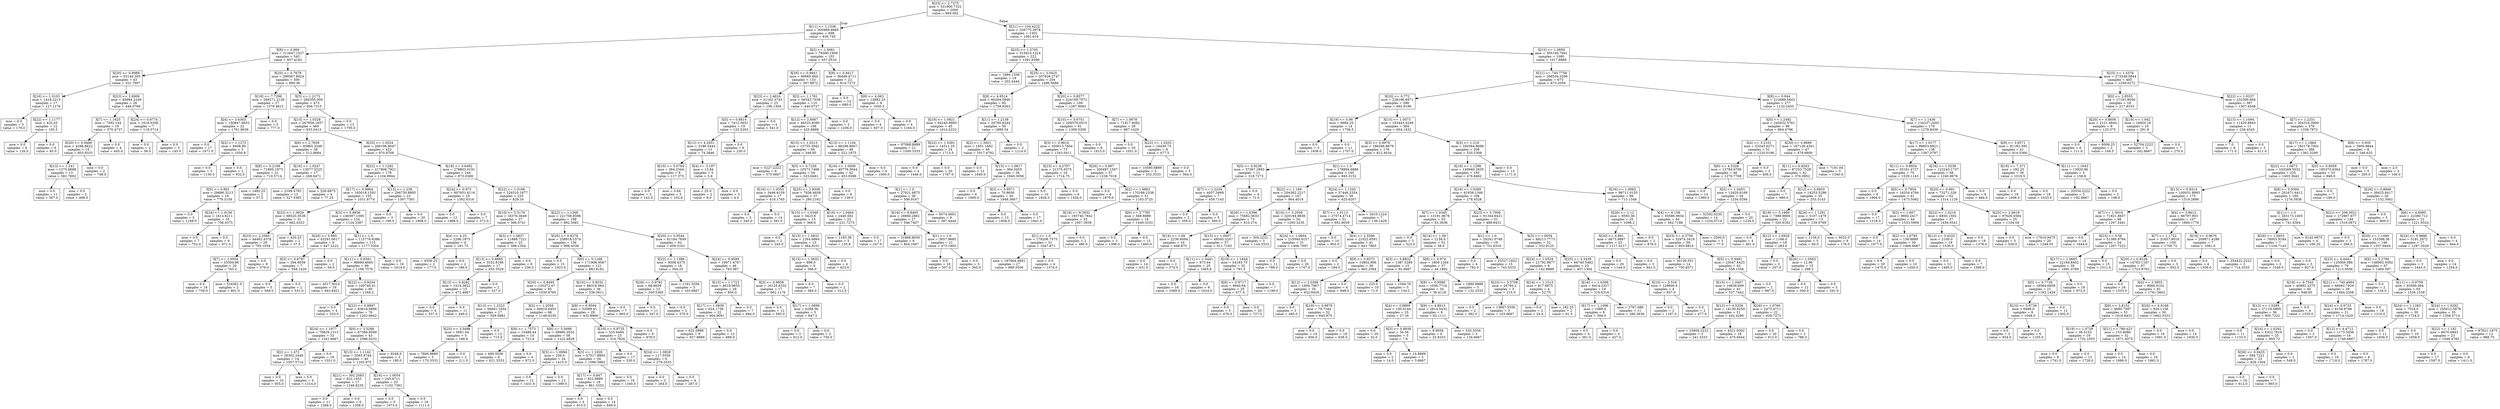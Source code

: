 digraph Tree {
node [shape=box] ;
0 [label="X[23] <= 2.7275\nmse = 331900.7322\nsamples = 2000\nvalue = 994.062"] ;
1 [label="X[11] <= 1.1536\nmse = 300489.6685\nsamples = 698\nvalue = 830.745"] ;
0 -> 1 [labeldistance=2.5, labelangle=45, headlabel="True"] ;
2 [label="X[8] <= 0.909\nmse = 312647.1527\nsamples = 543\nvalue = 937.4162"] ;
1 -> 2 ;
3 [label="X[20] <= 0.8988\nmse = 53144.305\nsamples = 43\nvalue = 321.7907"] ;
2 -> 3 ;
4 [label="X[16] <= 1.0103\nmse = 1418.2215\nsamples = 17\nvalue = 127.1176"] ;
3 -> 4 ;
5 [label="mse = 0.0\nsamples = 5\nvalue = 179.0"] ;
4 -> 5 ;
6 [label="X[22] <= 1.1177\nmse = 420.25\nsamples = 12\nvalue = 105.5"] ;
4 -> 6 ;
7 [label="mse = 0.0\nsamples = 6\nvalue = 126.0"] ;
6 -> 7 ;
8 [label="mse = 0.0\nsamples = 6\nvalue = 85.0"] ;
6 -> 8 ;
9 [label="X[23] <= 2.6906\nmse = 45984.2249\nsamples = 26\nvalue = 449.0769"] ;
3 -> 9 ;
10 [label="X[7] <= 1.1625\nmse = 7592.144\nsamples = 19\nvalue = 570.4737"] ;
9 -> 10 ;
11 [label="X[20] <= 0.9489\nmse = 4298.8622\nsamples = 15\nvalue = 603.9333"] ;
10 -> 11 ;
12 [label="X[13] <= 1.241\nmse = 1275.8698\nsamples = 13\nvalue = 581.7692"] ;
11 -> 12 ;
13 [label="mse = 0.0\nsamples = 11\nvalue = 597.0"] ;
12 -> 13 ;
14 [label="mse = 0.0\nsamples = 2\nvalue = 498.0"] ;
12 -> 14 ;
15 [label="mse = 0.0\nsamples = 2\nvalue = 748.0"] ;
11 -> 15 ;
16 [label="mse = 0.0\nsamples = 4\nvalue = 445.0"] ;
10 -> 16 ;
17 [label="X[24] <= 0.9774\nmse = 1616.5306\nsamples = 7\nvalue = 119.5714"] ;
9 -> 17 ;
18 [label="mse = 0.0\nsamples = 2\nvalue = 56.0"] ;
17 -> 18 ;
19 [label="mse = 0.0\nsamples = 5\nvalue = 145.0"] ;
17 -> 19 ;
20 [label="X[20] <= 0.7679\nmse = 299567.8024\nsamples = 500\nvalue = 990.36"] ;
2 -> 20 ;
21 [label="X[18] <= 7.7296\nmse = 269271.2126\nsamples = 27\nvalue = 1579.4815"] ;
20 -> 21 ;
22 [label="X[4] <= 3.6303\nmse = 150847.6632\nsamples = 22\nvalue = 1761.8636"] ;
21 -> 22 ;
23 [label="mse = 0.0\nsamples = 17\nvalue = 1971.0"] ;
22 -> 23 ;
24 [label="X[2] <= 1.1273\nmse = 9408.96\nsamples = 5\nvalue = 1050.8"] ;
22 -> 24 ;
25 [label="mse = 0.0\nsamples = 3\nvalue = 1130.0"] ;
24 -> 25 ;
26 [label="mse = 0.0\nsamples = 2\nvalue = 932.0"] ;
24 -> 26 ;
27 [label="mse = 0.0\nsamples = 5\nvalue = 777.0"] ;
21 -> 27 ;
28 [label="X[3] <= 1.2173\nmse = 280355.059\nsamples = 473\nvalue = 956.7315"] ;
20 -> 28 ;
29 [label="X[15] <= 1.0328\nmse = 267858.1657\nsamples = 460\nvalue = 933.0413"] ;
28 -> 29 ;
30 [label="X[6] <= 2.7639\nmse = 93865.3248\nsamples = 38\nvalue = 512.8684"] ;
29 -> 30 ;
31 [label="X[9] <= 5.2199\nmse = 71895.1973\nsamples = 21\nvalue = 710.5714"] ;
30 -> 31 ;
32 [label="X[5] <= 0.863\nmse = 29686.3213\nsamples = 19\nvalue = 779.3158"] ;
31 -> 32 ;
33 [label="mse = 0.0\nsamples = 3\nvalue = 1168.0"] ;
32 -> 33 ;
34 [label="X[24] <= 1.0156\nmse = 1614.6211\nsamples = 16\nvalue = 706.4375"] ;
32 -> 34 ;
35 [label="mse = 0.0\nsamples = 7\nvalue = 752.0"] ;
34 -> 35 ;
36 [label="mse = 0.0\nsamples = 9\nvalue = 671.0"] ;
34 -> 36 ;
37 [label="mse = 1482.25\nsamples = 2\nvalue = 57.5"] ;
31 -> 37 ;
38 [label="X[16] <= 1.0247\nmse = 13077.5225\nsamples = 17\nvalue = 268.6471"] ;
30 -> 38 ;
39 [label="mse = 2199.4793\nsamples = 13\nvalue = 327.5385"] ;
38 -> 39 ;
40 [label="mse = 526.6875\nsamples = 4\nvalue = 77.25"] ;
38 -> 40 ;
41 [label="X[25] <= 1.5524\nmse = 266196.8047\nsamples = 422\nvalue = 970.8768"] ;
29 -> 41 ;
42 [label="X[22] <= 1.1282\nmse = 217806.7921\nsamples = 178\nvalue = 1104.9944"] ;
41 -> 42 ;
43 [label="X[17] <= 0.9864\nmse = 165018.1592\nsamples = 155\nvalue = 1031.8774"] ;
42 -> 43 ;
44 [label="X[22] <= 1.0829\nmse = 68520.3538\nsamples = 31\nvalue = 662.0323"] ;
43 -> 44 ;
45 [label="X[23] <= 2.2565\nmse = 44462.4376\nsamples = 29\nvalue = 705.1034"] ;
44 -> 45 ;
46 [label="X[7] <= 1.0504\nmse = 53594.86\nsamples = 20\nvalue = 763.2"] ;
45 -> 46 ;
47 [label="mse = 0.0\nsamples = 18\nvalue = 759.0"] ;
46 -> 47 ;
48 [label="mse = 534361.0\nsamples = 2\nvalue = 801.0"] ;
46 -> 48 ;
49 [label="mse = 0.0\nsamples = 9\nvalue = 576.0"] ;
45 -> 49 ;
50 [label="mse = 420.25\nsamples = 2\nvalue = 37.5"] ;
44 -> 50 ;
51 [label="X[3] <= 0.8936\nmse = 146397.1595\nsamples = 124\nvalue = 1124.3387"] ;
43 -> 51 ;
52 [label="X[20] <= 0.985\nmse = 43291.0617\nsamples = 9\nvalue = 447.2222"] ;
51 -> 52 ;
53 [label="X[3] <= 0.8797\nmse = 294.6939\nsamples = 7\nvalue = 558.1429"] ;
52 -> 53 ;
54 [label="mse = 0.0\nsamples = 5\nvalue = 569.0"] ;
53 -> 54 ;
55 [label="mse = 0.0\nsamples = 2\nvalue = 531.0"] ;
53 -> 55 ;
56 [label="mse = 0.0\nsamples = 2\nvalue = 59.0"] ;
52 -> 56 ;
57 [label="X[1] <= 1.0\nmse = 115776.6386\nsamples = 115\nvalue = 1177.3304"] ;
51 -> 57 ;
58 [label="X[11] <= 0.8391\nmse = 98690.4665\nsamples = 99\nvalue = 1106.7576"] ;
57 -> 58 ;
59 [label="mse = 4517.5014\nsamples = 19\nvalue = 843.8421"] ;
58 -> 59 ;
60 [label="X[22] <= 0.9204\nmse = 100740.41\nsamples = 80\nvalue = 1169.2"] ;
58 -> 60 ;
61 [label="mse = 0.0\nsamples = 4\nvalue = 533.0"] ;
60 -> 61 ;
62 [label="X[22] <= 0.9897\nmse = 83618.6898\nsamples = 76\nvalue = 1202.6842"] ;
60 -> 62 ;
63 [label="X[24] <= 1.1977\nmse = 70629.1313\nsamples = 33\nvalue = 1341.6667"] ;
62 -> 63 ;
64 [label="X[2] <= 1.472\nmse = 26302.2449\nsamples = 14\nvalue = 1057.5714"] ;
63 -> 64 ;
65 [label="mse = 0.0\nsamples = 10\nvalue = 955.0"] ;
64 -> 65 ;
66 [label="mse = 0.0\nsamples = 4\nvalue = 1314.0"] ;
64 -> 66 ;
67 [label="mse = 0.0\nsamples = 19\nvalue = 1551.0"] ;
63 -> 67 ;
68 [label="X[0] <= 3.5286\nmse = 67386.8599\nsamples = 43\nvalue = 1096.0233"] ;
62 -> 68 ;
69 [label="X[13] <= 1.1142\nmse = 5563.9744\nsamples = 40\nvalue = 1163.975"] ;
68 -> 69 ;
70 [label="X[21] <= 392.2083\nmse = 822.1453\nsamples = 17\nvalue = 1246.8235"] ;
69 -> 70 ;
71 [label="mse = 0.0\nsamples = 11\nvalue = 1268.0"] ;
70 -> 71 ;
72 [label="mse = 0.0\nsamples = 6\nvalue = 1208.0"] ;
70 -> 72 ;
73 [label="X[16] <= 1.0054\nmse = 245.6711\nsamples = 23\nvalue = 1102.7391"] ;
69 -> 73 ;
74 [label="mse = 0.0\nsamples = 5\nvalue = 1073.0"] ;
73 -> 74 ;
75 [label="mse = 0.0\nsamples = 18\nvalue = 1111.0"] ;
73 -> 75 ;
76 [label="mse = 9248.0\nsamples = 3\nvalue = 190.0"] ;
68 -> 76 ;
77 [label="mse = 0.0\nsamples = 16\nvalue = 1614.0"] ;
57 -> 77 ;
78 [label="X[13] <= 1.239\nmse = 294730.8885\nsamples = 23\nvalue = 1597.7391"] ;
42 -> 78 ;
79 [label="mse = 0.0\nsamples = 3\nvalue = 196.0"] ;
78 -> 79 ;
80 [label="mse = 0.0\nsamples = 20\nvalue = 1808.0"] ;
78 -> 80 ;
81 [label="X[18] <= 3.6492\nmse = 278803.0191\nsamples = 244\nvalue = 873.0369"] ;
41 -> 81 ;
82 [label="X[24] <= 0.973\nmse = 607651.8116\nsamples = 19\nvalue = 1392.6316"] ;
81 -> 82 ;
83 [label="mse = 0.0\nsamples = 12\nvalue = 1988.0"] ;
82 -> 83 ;
84 [label="mse = 0.0\nsamples = 7\nvalue = 372.0"] ;
82 -> 84 ;
85 [label="X[22] <= 1.0166\nmse = 226310.1877\nsamples = 225\nvalue = 829.16"] ;
81 -> 85 ;
86 [label="X[10] <= 5.5176\nmse = 16376.3649\nsamples = 27\nvalue = 366.0741"] ;
85 -> 86 ;
87 [label="X[4] <= 4.25\nmse = 2296.1875\nsamples = 4\nvalue = 181.75"] ;
86 -> 87 ;
88 [label="mse = 4556.25\nsamples = 2\nvalue = 177.5"] ;
87 -> 88 ;
89 [label="mse = 0.0\nsamples = 2\nvalue = 186.0"] ;
87 -> 89 ;
90 [label="X[3] <= 1.0837\nmse = 11888.7221\nsamples = 23\nvalue = 398.1304"] ;
86 -> 90 ;
91 [label="X[13] <= 0.8885\nmse = 3532.8166\nsamples = 17\nvalue = 455.3529"] ;
90 -> 91 ;
92 [label="X[13] <= 0.8282\nmse = 1514.3822\nsamples = 15\nvalue = 472.4667"] ;
91 -> 92 ;
93 [label="mse = 0.0\nsamples = 4\nvalue = 537.0"] ;
92 -> 93 ;
94 [label="mse = 0.0\nsamples = 11\nvalue = 449.0"] ;
92 -> 94 ;
95 [label="mse = 0.0\nsamples = 2\nvalue = 327.0"] ;
91 -> 95 ;
96 [label="mse = 0.0\nsamples = 6\nvalue = 236.0"] ;
90 -> 96 ;
97 [label="X[22] <= 1.1268\nmse = 221706.8596\nsamples = 198\nvalue = 892.3081"] ;
85 -> 97 ;
98 [label="X[26] <= 0.9278\nmse = 258918.1574\nsamples = 136\nvalue = 998.4338"] ;
97 -> 98 ;
99 [label="mse = 0.0\nsamples = 15\nvalue = 1923.0"] ;
98 -> 99 ;
100 [label="X[0] <= 5.1168\nmse = 171908.9587\nsamples = 121\nvalue = 883.8182"] ;
98 -> 100 ;
101 [label="X[20] <= 0.8495\nmse = 135372.47\nsamples = 85\nvalue = 1030.9765"] ;
100 -> 101 ;
102 [label="X[13] <= 1.2323\nmse = 59461.1834\nsamples = 17\nvalue = 559.5882"] ;
101 -> 102 ;
103 [label="X[25] <= 3.5496\nmse = 5081.04\nsamples = 5\nvalue = 186.6"] ;
102 -> 103 ;
104 [label="mse = 7806.8889\nsamples = 3\nvalue = 170.3333"] ;
103 -> 104 ;
105 [label="mse = 0.0\nsamples = 2\nvalue = 211.0"] ;
103 -> 105 ;
106 [label="mse = 0.0\nsamples = 12\nvalue = 715.0"] ;
102 -> 106 ;
107 [label="X[2] <= 1.2059\nmse = 84910.6453\nsamples = 68\nvalue = 1148.8235"] ;
101 -> 107 ;
108 [label="X[9] <= 1.7573\nmse = 15488.44\nsamples = 10\nvalue = 721.6"] ;
107 -> 108 ;
109 [label="mse = 680.5556\nsamples = 6\nvalue = 621.3333"] ;
108 -> 109 ;
110 [label="mse = 0.0\nsamples = 4\nvalue = 872.0"] ;
108 -> 110 ;
111 [label="X[6] <= 5.5696\nmse = 59985.3532\nsamples = 58\nvalue = 1222.4828"] ;
107 -> 111 ;
112 [label="X[3] <= 1.0994\nmse = 256.0\nsamples = 24\nvalue = 1415.0"] ;
111 -> 112 ;
113 [label="mse = 0.0\nsamples = 12\nvalue = 1431.0"] ;
112 -> 113 ;
114 [label="mse = 0.0\nsamples = 12\nvalue = 1399.0"] ;
112 -> 114 ;
115 [label="X[3] <= 1.1928\nmse = 57517.8893\nsamples = 34\nvalue = 1086.5882"] ;
111 -> 115 ;
116 [label="X[17] <= 0.847\nmse = 822.8889\nsamples = 18\nvalue = 861.3333"] ;
115 -> 116 ;
117 [label="mse = 0.0\nsamples = 4\nvalue = 915.0"] ;
116 -> 117 ;
118 [label="mse = 0.0\nsamples = 14\nvalue = 846.0"] ;
116 -> 118 ;
119 [label="mse = 0.0\nsamples = 16\nvalue = 1340.0"] ;
115 -> 119 ;
120 [label="X[10] <= 5.8532\nmse = 86318.064\nsamples = 36\nvalue = 536.3611"] ;
100 -> 120 ;
121 [label="X[8] <= 0.9594\nmse = 52099.61\nsamples = 29\nvalue = 432.8966"] ;
120 -> 121 ;
122 [label="X[19] <= 0.9725\nmse = 525.6484\nsamples = 23\nvalue = 316.7826"] ;
121 -> 122 ;
123 [label="mse = 0.0\nsamples = 17\nvalue = 330.0"] ;
122 -> 123 ;
124 [label="X[24] <= 1.0828\nmse = 117.5556\nsamples = 6\nvalue = 279.3333"] ;
122 -> 124 ;
125 [label="mse = 0.0\nsamples = 2\nvalue = 264.0"] ;
124 -> 125 ;
126 [label="mse = 0.0\nsamples = 4\nvalue = 287.0"] ;
124 -> 126 ;
127 [label="mse = 0.0\nsamples = 6\nvalue = 878.0"] ;
121 -> 127 ;
128 [label="mse = 0.0\nsamples = 7\nvalue = 965.0"] ;
120 -> 128 ;
129 [label="X[20] <= 0.9544\nmse = 61184.7659\nsamples = 62\nvalue = 659.5161"] ;
97 -> 129 ;
130 [label="X[22] <= 1.1388\nmse = 9558.4375\nsamples = 16\nvalue = 304.25"] ;
129 -> 130 ;
131 [label="X[26] <= 0.9781\nmse = 68.8639\nsamples = 13\nvalue = 350.5385"] ;
130 -> 131 ;
132 [label="mse = 0.0\nsamples = 11\nvalue = 347.0"] ;
131 -> 132 ;
133 [label="mse = 0.0\nsamples = 2\nvalue = 370.0"] ;
131 -> 133 ;
134 [label="mse = 1161.5556\nsamples = 3\nvalue = 103.6667"] ;
130 -> 134 ;
135 [label="X[24] <= 0.9599\nmse = 19971.4707\nsamples = 46\nvalue = 783.087"] ;
129 -> 135 ;
136 [label="X[13] <= 1.1723\nmse = 8618.9655\nsamples = 29\nvalue = 854.0"] ;
135 -> 136 ;
137 [label="X[17] <= 1.0939\nmse = 624.1736\nsamples = 22\nvalue = 904.9091"] ;
136 -> 137 ;
138 [label="mse = 632.0988\nsamples = 9\nvalue = 927.8889"] ;
137 -> 138 ;
139 [label="mse = 0.0\nsamples = 13\nvalue = 889.0"] ;
137 -> 139 ;
140 [label="mse = 0.0\nsamples = 7\nvalue = 694.0"] ;
136 -> 140 ;
141 [label="X[3] <= 0.9858\nmse = 16125.6332\nsamples = 17\nvalue = 662.1176"] ;
135 -> 141 ;
142 [label="mse = 0.0\nsamples = 12\nvalue = 585.0"] ;
141 -> 142 ;
143 [label="X[17] <= 1.0899\nmse = 6298.56\nsamples = 5\nvalue = 847.2"] ;
141 -> 143 ;
144 [label="mse = 0.0\nsamples = 3\nvalue = 912.0"] ;
143 -> 144 ;
145 [label="mse = 0.0\nsamples = 2\nvalue = 750.0"] ;
143 -> 145 ;
146 [label="mse = 0.0\nsamples = 13\nvalue = 1795.0"] ;
28 -> 146 ;
147 [label="X[2] <= 1.6061\nmse = 78390.1909\nsamples = 155\nvalue = 457.0516"] ;
1 -> 147 ;
148 [label="X[26] <= 0.9941\nmse = 60665.664\nsamples = 133\nvalue = 397.8872"] ;
147 -> 148 ;
149 [label="X[23] <= 2.4624\nmse = 31162.3743\nsamples = 23\nvalue = 196.1304"] ;
148 -> 149 ;
150 [label="X[5] <= 0.8814\nmse = 7412.5651\nsamples = 19\nvalue = 123.5263"] ;
149 -> 150 ;
151 [label="X[12] <= 4.2651\nmse = 3186.5444\nsamples = 13\nvalue = 74.3846"] ;
150 -> 151 ;
152 [label="X[10] <= 5.0764\nmse = 364.2344\nsamples = 8\nvalue = 117.375"] ;
151 -> 152 ;
153 [label="mse = 0.0\nsamples = 3\nvalue = 142.0"] ;
152 -> 153 ;
154 [label="mse = 0.64\nsamples = 5\nvalue = 102.6"] ;
152 -> 154 ;
155 [label="X[4] <= 3.197\nmse = 13.84\nsamples = 5\nvalue = 5.6"] ;
151 -> 155 ;
156 [label="mse = 25.0\nsamples = 2\nvalue = 8.0"] ;
155 -> 156 ;
157 [label="mse = 0.0\nsamples = 3\nvalue = 4.0"] ;
155 -> 157 ;
158 [label="mse = 0.0\nsamples = 6\nvalue = 230.0"] ;
150 -> 158 ;
159 [label="mse = 0.0\nsamples = 4\nvalue = 541.0"] ;
149 -> 159 ;
160 [label="X[3] <= 1.1761\nmse = 56543.7038\nsamples = 110\nvalue = 440.0727"] ;
148 -> 160 ;
161 [label="X[12] <= 2.6067\nmse = 46525.8395\nsamples = 108\nvalue = 425.8889"] ;
160 -> 161 ;
162 [label="X[15] <= 1.0213\nmse = 15755.2942\nsamples = 60\nvalue = 348.85"] ;
161 -> 162 ;
163 [label="mse = 5227.2222\nsamples = 6\nvalue = 575.6667"] ;
162 -> 163 ;
164 [label="X[5] <= 0.7226\nmse = 10573.7466\nsamples = 54\nvalue = 323.6481"] ;
162 -> 164 ;
165 [label="X[16] <= 1.0353\nmse = 3446.6159\nsamples = 17\nvalue = 418.1765"] ;
164 -> 165 ;
166 [label="mse = 0.0\nsamples = 3\nvalue = 545.0"] ;
165 -> 166 ;
167 [label="mse = 0.0\nsamples = 14\nvalue = 391.0"] ;
165 -> 167 ;
168 [label="X[25] <= 2.8308\nmse = 7856.4938\nsamples = 37\nvalue = 280.2162"] ;
164 -> 168 ;
169 [label="X[15] <= 1.0346\nmse = 3423.6\nsamples = 15\nvalue = 366.0"] ;
168 -> 169 ;
170 [label="mse = 0.0\nsamples = 2\nvalue = 243.0"] ;
169 -> 170 ;
171 [label="X[15] <= 1.0832\nmse = 1264.6864\nsamples = 13\nvalue = 384.9231"] ;
169 -> 171 ;
172 [label="X[15] <= 1.0632\nmse = 896.0\nsamples = 9\nvalue = 368.0"] ;
171 -> 172 ;
173 [label="mse = 0.0\nsamples = 7\nvalue = 384.0"] ;
172 -> 173 ;
174 [label="mse = 0.0\nsamples = 2\nvalue = 312.0"] ;
172 -> 174 ;
175 [label="mse = 0.0\nsamples = 4\nvalue = 423.0"] ;
171 -> 175 ;
176 [label="X[16] <= 1.0464\nmse = 2440.562\nsamples = 22\nvalue = 221.7273"] ;
168 -> 176 ;
177 [label="mse = 1183.36\nsamples = 5\nvalue = 135.8"] ;
176 -> 177 ;
178 [label="mse = 0.0\nsamples = 17\nvalue = 247.0"] ;
176 -> 178 ;
179 [label="X[13] <= 1.1104\nmse = 68296.8607\nsamples = 48\nvalue = 522.1875"] ;
161 -> 179 ;
180 [label="X[16] <= 1.0006\nmse = 40779.3044\nsamples = 42\nvalue = 453.9286"] ;
179 -> 180 ;
181 [label="mse = 0.0\nsamples = 6\nvalue = 136.0"] ;
180 -> 181 ;
182 [label="X[1] <= 1.0\nmse = 27921.6875\nsamples = 36\nvalue = 506.9167"] ;
180 -> 182 ;
183 [label="X[18] <= 6.8405\nmse = 28860.2661\nsamples = 27\nvalue = 546.7407"] ;
182 -> 183 ;
184 [label="mse = 31866.8056\nsamples = 6\nvalue = 804.1667"] ;
183 -> 184 ;
185 [label="X[1] <= 1.0\nmse = 3657.8685\nsamples = 21\nvalue = 473.1905"] ;
183 -> 185 ;
186 [label="mse = 0.0\nsamples = 16\nvalue = 507.0"] ;
185 -> 186 ;
187 [label="mse = 0.0\nsamples = 5\nvalue = 365.0"] ;
185 -> 187 ;
188 [label="mse = 6074.4691\nsamples = 9\nvalue = 387.4444"] ;
182 -> 188 ;
189 [label="mse = 0.0\nsamples = 6\nvalue = 1000.0"] ;
179 -> 189 ;
190 [label="mse = 0.0\nsamples = 2\nvalue = 1206.0"] ;
160 -> 190 ;
191 [label="X[8] <= 0.9417\nmse = 36449.4711\nsamples = 22\nvalue = 814.7273"] ;
147 -> 191 ;
192 [label="mse = 0.0\nsamples = 14\nvalue = 680.0"] ;
191 -> 192 ;
193 [label="X[6] <= 4.063\nmse = 12882.25\nsamples = 8\nvalue = 1050.5"] ;
191 -> 193 ;
194 [label="mse = 0.0\nsamples = 4\nvalue = 937.0"] ;
193 -> 194 ;
195 [label="mse = 0.0\nsamples = 4\nvalue = 1164.0"] ;
193 -> 195 ;
196 [label="X[21] <= 104.4222\nmse = 326775.3978\nsamples = 1302\nvalue = 1081.616"] ;
0 -> 196 [labeldistance=2.5, labelangle=-45, headlabel="False"] ;
197 [label="X[25] <= 1.5705\nmse = 315910.1224\nsamples = 222\nvalue = 1391.6396"] ;
196 -> 197 ;
198 [label="mse = 1894.1358\nsamples = 18\nvalue = 202.4444"] ;
197 -> 198 ;
199 [label="X[25] <= 3.3425\nmse = 207826.2747\nsamples = 204\nvalue = 1496.5686"] ;
197 -> 199 ;
200 [label="X[9] <= 4.9514\nmse = 60264.5946\nsamples = 95\nvalue = 1758.9263"] ;
199 -> 200 ;
201 [label="X[19] <= 1.0821\nmse = 64240.9995\nsamples = 45\nvalue = 1614.0222"] ;
200 -> 201 ;
202 [label="mse = 97068.8889\nsamples = 21\nvalue = 1500.3333"] ;
201 -> 202 ;
203 [label="X[22] <= 1.0381\nmse = 14311.25\nsamples = 24\nvalue = 1713.5"] ;
201 -> 203 ;
204 [label="mse = 0.0\nsamples = 4\nvalue = 1446.0"] ;
203 -> 204 ;
205 [label="mse = 0.0\nsamples = 20\nvalue = 1767.0"] ;
203 -> 205 ;
206 [label="X[11] <= 1.2138\nmse = 20780.6244\nsamples = 50\nvalue = 1889.34"] ;
200 -> 206 ;
207 [label="X[2] <= 1.3921\nmse = 1851.1662\nsamples = 48\nvalue = 1917.4792"] ;
206 -> 207 ;
208 [label="mse = 0.0\nsamples = 12\nvalue = 1849.0"] ;
207 -> 208 ;
209 [label="X[15] <= 1.0817\nmse = 384.0455\nsamples = 36\nvalue = 1940.3056"] ;
207 -> 209 ;
210 [label="mse = 0.0\nsamples = 6\nvalue = 1900.0"] ;
209 -> 210 ;
211 [label="X[3] <= 0.9571\nmse = 70.9656\nsamples = 30\nvalue = 1948.3667"] ;
209 -> 211 ;
212 [label="mse = 0.0\nsamples = 13\nvalue = 1958.0"] ;
211 -> 212 ;
213 [label="mse = 0.0\nsamples = 17\nvalue = 1941.0"] ;
211 -> 213 ;
214 [label="mse = 0.0\nsamples = 2\nvalue = 1214.0"] ;
206 -> 214 ;
215 [label="X[20] <= 0.8577\nmse = 224158.7072\nsamples = 109\nvalue = 1267.9083"] ;
199 -> 215 ;
216 [label="X[10] <= 5.6751\nmse = 209378.0515\nsamples = 81\nvalue = 1399.5309"] ;
215 -> 216 ;
217 [label="X[3] <= 0.9616\nmse = 200013.7654\nsamples = 73\nvalue = 1343.0411"] ;
216 -> 217 ;
218 [label="X[23] <= 4.2707\nmse = 21375.9375\nsamples = 16\nvalue = 1714.75"] ;
217 -> 218 ;
219 [label="mse = 0.0\nsamples = 10\nvalue = 1828.0"] ;
218 -> 219 ;
220 [label="mse = 0.0\nsamples = 6\nvalue = 1526.0"] ;
218 -> 220 ;
221 [label="X[26] <= 0.897\nmse = 200487.1567\nsamples = 57\nvalue = 1238.7018"] ;
217 -> 221 ;
222 [label="mse = 0.0\nsamples = 6\nvalue = 1879.0"] ;
221 -> 222 ;
223 [label="X[2] <= 1.6863\nmse = 170166.2338\nsamples = 51\nvalue = 1163.3725"] ;
221 -> 223 ;
224 [label="X[18] <= 8.3932\nmse = 193740.7842\nsamples = 33\nvalue = 1007.3939"] ;
223 -> 224 ;
225 [label="X[1] <= 1.0\nmse = 179206.7575\nsamples = 31\nvalue = 1047.871"] ;
224 -> 225 ;
226 [label="mse = 187664.4691\nsamples = 27\nvalue = 999.5556"] ;
225 -> 226 ;
227 [label="mse = 0.0\nsamples = 4\nvalue = 1374.0"] ;
225 -> 227 ;
228 [label="mse = 0.0\nsamples = 2\nvalue = 380.0"] ;
224 -> 228 ;
229 [label="X[6] <= 5.7785\nmse = 568.8889\nsamples = 18\nvalue = 1449.3333"] ;
223 -> 229 ;
230 [label="mse = 0.0\nsamples = 3\nvalue = 1396.0"] ;
229 -> 230 ;
231 [label="mse = 0.0\nsamples = 15\nvalue = 1460.0"] ;
229 -> 231 ;
232 [label="mse = 0.0\nsamples = 8\nvalue = 1915.0"] ;
216 -> 232 ;
233 [label="X[7] <= 1.0678\nmse = 71817.4082\nsamples = 28\nvalue = 887.1429"] ;
215 -> 233 ;
234 [label="mse = 0.0\nsamples = 20\nvalue = 1051.0"] ;
233 -> 234 ;
235 [label="X[22] <= 1.0203\nmse = 16430.75\nsamples = 8\nvalue = 477.5"] ;
233 -> 235 ;
236 [label="mse = 10560.8889\nsamples = 3\nvalue = 333.3333"] ;
235 -> 236 ;
237 [label="mse = 0.0\nsamples = 5\nvalue = 564.0"] ;
235 -> 237 ;
238 [label="X[15] <= 1.0859\nmse = 305190.7691\nsamples = 1080\nvalue = 1017.8889"] ;
196 -> 238 ;
239 [label="X[21] <= 740.7758\nmse = 268534.3206\nsamples = 675\nvalue = 873.2059"] ;
238 -> 239 ;
240 [label="X[20] <= 0.772\nmse = 228196.6971\nsamples = 398\nvalue = 692.9196"] ;
239 -> 240 ;
241 [label="X[19] <= 0.96\nmse = 8984.25\nsamples = 14\nvalue = 1756.5"] ;
240 -> 241 ;
242 [label="mse = 0.0\nsamples = 3\nvalue = 1938.0"] ;
241 -> 242 ;
243 [label="mse = 0.0\nsamples = 11\nvalue = 1707.0"] ;
241 -> 243 ;
244 [label="X[15] <= 1.0073\nmse = 193443.4248\nsamples = 384\nvalue = 654.1432"] ;
240 -> 244 ;
245 [label="X[3] <= 0.9976\nmse = 186296.9679\nsamples = 176\nvalue = 812.4034"] ;
244 -> 245 ;
246 [label="X[5] <= 0.9238\nmse = 37367.2893\nsamples = 11\nvalue = 318.7273"] ;
245 -> 246 ;
247 [label="X[7] <= 1.2234\nmse = 4057.3469\nsamples = 7\nvalue = 459.7143"] ;
246 -> 247 ;
248 [label="mse = 0.0\nsamples = 2\nvalue = 359.0"] ;
247 -> 248 ;
249 [label="mse = 0.0\nsamples = 5\nvalue = 500.0"] ;
247 -> 249 ;
250 [label="mse = 0.0\nsamples = 4\nvalue = 72.0"] ;
246 -> 250 ;
251 [label="X[1] <= 1.0\nmse = 178894.6886\nsamples = 165\nvalue = 845.3152"] ;
245 -> 251 ;
252 [label="X[22] <= 1.169\nmse = 204382.2217\nsamples = 107\nvalue = 964.4019"] ;
251 -> 252 ;
253 [label="X[26] <= 1.0396\nmse = 75682.3633\nsamples = 73\nvalue = 810.274"] ;
252 -> 253 ;
254 [label="X[14] <= 1.09\nmse = 2236.6094\nsamples = 16\nvalue = 448.875"] ;
253 -> 254 ;
255 [label="mse = 0.0\nsamples = 14\nvalue = 431.0"] ;
254 -> 255 ;
256 [label="mse = 0.0\nsamples = 2\nvalue = 574.0"] ;
254 -> 256 ;
257 [label="X[15] <= 1.0007\nmse = 49345.3247\nsamples = 57\nvalue = 911.7193"] ;
253 -> 257 ;
258 [label="X[11] <= 1.0441\nmse = 973.44\nsamples = 25\nvalue = 1065.6"] ;
257 -> 258 ;
259 [label="mse = 0.0\nsamples = 16\nvalue = 1089.0"] ;
258 -> 259 ;
260 [label="mse = 0.0\nsamples = 9\nvalue = 1024.0"] ;
258 -> 260 ;
261 [label="X[19] <= 1.1644\nmse = 54183.75\nsamples = 32\nvalue = 791.5"] ;
257 -> 261 ;
262 [label="X[8] <= 0.9717\nmse = 9840.64\nsamples = 25\nvalue = 677.4"] ;
261 -> 262 ;
263 [label="mse = 0.0\nsamples = 5\nvalue = 479.0"] ;
262 -> 263 ;
264 [label="mse = 0.0\nsamples = 20\nvalue = 727.0"] ;
262 -> 264 ;
265 [label="mse = 0.0\nsamples = 7\nvalue = 1199.0"] ;
261 -> 265 ;
266 [label="X[10] <= 5.2058\nmse = 320194.9836\nsamples = 34\nvalue = 1295.3235"] ;
252 -> 266 ;
267 [label="mse = 304.2222\nsamples = 3\nvalue = 144.3333"] ;
266 -> 267 ;
268 [label="X[24] <= 1.0604\nmse = 210540.9157\nsamples = 31\nvalue = 1406.7097"] ;
266 -> 268 ;
269 [label="mse = 0.0\nsamples = 11\nvalue = 788.0"] ;
268 -> 269 ;
270 [label="mse = 0.0\nsamples = 20\nvalue = 1747.0"] ;
268 -> 270 ;
271 [label="X[24] <= 1.1343\nmse = 57446.2354\nsamples = 58\nvalue = 625.6207"] ;
251 -> 271 ;
272 [label="X[7] <= 1.0113\nmse = 27574.4714\nsamples = 51\nvalue = 692.8039"] ;
271 -> 272 ;
273 [label="mse = 0.0\nsamples = 10\nvalue = 902.0"] ;
272 -> 273 ;
274 [label="X[4] <= 2.5596\nmse = 21022.6591\nsamples = 41\nvalue = 641.7805"] ;
272 -> 274 ;
275 [label="mse = 0.0\nsamples = 2\nvalue = 184.0"] ;
274 -> 275 ;
276 [label="X[9] <= 3.9373\nmse = 10802.806\nsamples = 39\nvalue = 665.2564"] ;
274 -> 276 ;
277 [label="X[12] <= 2.0288\nmse = 1856.7967\nsamples = 35\nvalue = 632.9429"] ;
276 -> 277 ;
278 [label="mse = 0.0\nsamples = 3\nvalue = 495.0"] ;
277 -> 278 ;
279 [label="X[19] <= 0.9876\nmse = 79.7344\nsamples = 32\nvalue = 645.875"] ;
277 -> 279 ;
280 [label="mse = 0.0\nsamples = 14\nvalue = 656.0"] ;
279 -> 280 ;
281 [label="mse = 0.0\nsamples = 18\nvalue = 638.0"] ;
279 -> 281 ;
282 [label="mse = 0.0\nsamples = 4\nvalue = 948.0"] ;
276 -> 282 ;
283 [label="mse = 2610.1224\nsamples = 7\nvalue = 136.1429"] ;
271 -> 283 ;
284 [label="X[3] <= 1.219\nmse = 160364.8698\nsamples = 208\nvalue = 520.2308"] ;
244 -> 284 ;
285 [label="X[19] <= 1.1298\nmse = 140940.2635\nsamples = 195\nvalue = 476.8462"] ;
284 -> 285 ;
286 [label="X[16] <= 1.0269\nmse = 91838.1346\nsamples = 106\nvalue = 278.4528"] ;
285 -> 286 ;
287 [label="X[7] <= 1.0345\nmse = 13191.0678\nsamples = 55\nvalue = 83.3636"] ;
286 -> 287 ;
288 [label="mse = 0.0\nsamples = 3\nvalue = 523.0"] ;
287 -> 288 ;
289 [label="X[14] <= 1.09\nmse = 2158.0\nsamples = 52\nvalue = 58.0"] ;
287 -> 289 ;
290 [label="X[3] <= 0.8832\nmse = 1387.5289\nsamples = 15\nvalue = 92.0667"] ;
289 -> 290 ;
291 [label="mse = 225.0\nsamples = 10\nvalue = 71.0"] ;
290 -> 291 ;
292 [label="mse = 1049.76\nsamples = 5\nvalue = 134.2"] ;
290 -> 292 ;
293 [label="X[8] <= 0.974\nmse = 1809.1264\nsamples = 37\nvalue = 44.1892"] ;
289 -> 293 ;
294 [label="X[8] <= 0.9586\nmse = 1056.7716\nsamples = 34\nvalue = 36.4118"] ;
293 -> 294 ;
295 [label="X[4] <= 3.8899\nmse = 100.6144\nsamples = 25\nvalue = 27.16"] ;
294 -> 295 ;
296 [label="mse = 0.0\nsamples = 20\nvalue = 32.0"] ;
295 -> 296 ;
297 [label="X[3] <= 0.8938\nmse = 34.56\nsamples = 5\nvalue = 7.8"] ;
295 -> 297 ;
298 [label="mse = 0.0\nsamples = 2\nvalue = 14.0"] ;
297 -> 298 ;
299 [label="mse = 14.8889\nsamples = 3\nvalue = 3.6667"] ;
297 -> 299 ;
300 [label="X[9] <= 4.8913\nmse = 2814.5432\nsamples = 9\nvalue = 62.1111"] ;
294 -> 300 ;
301 [label="mse = 6.8056\nsamples = 6\nvalue = 25.8333"] ;
300 -> 301 ;
302 [label="mse = 533.5556\nsamples = 3\nvalue = 134.6667"] ;
300 -> 302 ;
303 [label="mse = 1880.8889\nsamples = 3\nvalue = 132.3333"] ;
293 -> 303 ;
304 [label="X[23] <= 3.7008\nmse = 91344.6421\nsamples = 51\nvalue = 488.8431"] ;
286 -> 304 ;
305 [label="X[1] <= 1.0\nmse = 20241.0748\nsamples = 19\nvalue = 751.6316"] ;
304 -> 305 ;
306 [label="mse = 0.0\nsamples = 4\nvalue = 782.0"] ;
305 -> 306 ;
307 [label="mse = 25327.1822\nsamples = 15\nvalue = 743.5333"] ;
305 -> 307 ;
308 [label="X[3] <= 1.0054\nmse = 68213.7773\nsamples = 32\nvalue = 332.8125"] ;
304 -> 308 ;
309 [label="X[24] <= 1.0524\nmse = 21792.9877\nsamples = 9\nvalue = 142.8889"] ;
308 -> 309 ;
310 [label="X[23] <= 5.5708\nmse = 26793.2\nsamples = 5\nvalue = 215.0"] ;
309 -> 310 ;
311 [label="mse = 0.0\nsamples = 2\nvalue = 382.0"] ;
310 -> 311 ;
312 [label="mse = 13667.5556\nsamples = 3\nvalue = 103.6667"] ;
310 -> 312 ;
313 [label="X[24] <= 1.1513\nmse = 917.6875\nsamples = 4\nvalue = 52.75"] ;
309 -> 313 ;
314 [label="mse = 0.0\nsamples = 2\nvalue = 24.0"] ;
313 -> 314 ;
315 [label="mse = 182.25\nsamples = 2\nvalue = 81.5"] ;
313 -> 315 ;
316 [label="X[25] <= 3.3439\nmse = 66740.5482\nsamples = 23\nvalue = 407.1304"] ;
308 -> 316 ;
317 [label="X[16] <= 1.0399\nmse = 6414.2327\nsamples = 19\nvalue = 316.6316"] ;
316 -> 317 ;
318 [label="X[17] <= 1.1096\nmse = 1089.0\nsamples = 8\nvalue = 394.0"] ;
317 -> 318 ;
319 [label="mse = 0.0\nsamples = 4\nvalue = 361.0"] ;
318 -> 319 ;
320 [label="mse = 0.0\nsamples = 4\nvalue = 427.0"] ;
318 -> 320 ;
321 [label="mse = 2767.686\nsamples = 11\nvalue = 260.3636"] ;
317 -> 321 ;
322 [label="X[10] <= 5.516\nmse = 129600.0\nsamples = 4\nvalue = 837.0"] ;
316 -> 322 ;
323 [label="mse = 0.0\nsamples = 2\nvalue = 1197.0"] ;
322 -> 323 ;
324 [label="mse = 0.0\nsamples = 2\nvalue = 477.0"] ;
322 -> 324 ;
325 [label="X[16] <= 1.0062\nmse = 96711.0155\nsamples = 89\nvalue = 713.1348"] ;
285 -> 325 ;
326 [label="X[26] <= 1.12\nmse = 8593.36\nsamples = 25\nvalue = 1098.2"] ;
325 -> 326 ;
327 [label="X[20] <= 0.891\nmse = 4673.9887\nsamples = 23\nvalue = 1117.5217"] ;
326 -> 327 ;
328 [label="mse = 0.0\nsamples = 20\nvalue = 1144.0"] ;
327 -> 328 ;
329 [label="mse = 0.0\nsamples = 3\nvalue = 941.0"] ;
327 -> 329 ;
330 [label="mse = 0.0\nsamples = 2\nvalue = 876.0"] ;
326 -> 330 ;
331 [label="X[4] <= 6.158\nmse = 50586.9834\nsamples = 64\nvalue = 562.7188"] ;
325 -> 331 ;
332 [label="X[23] <= 4.3759\nmse = 32974.3419\nsamples = 59\nvalue = 603.8814"] ;
331 -> 332 ;
333 [label="mse = 30130.551\nsamples = 14\nvalue = 750.8571"] ;
332 -> 333 ;
334 [label="X[5] <= 0.9481\nmse = 25047.6425\nsamples = 45\nvalue = 558.1556"] ;
332 -> 334 ;
335 [label="X[15] <= 1.0407\nmse = 16838.609\nsamples = 43\nvalue = 537.7442"] ;
334 -> 335 ;
336 [label="X[12] <= 4.5256\nmse = 14130.6259\nsamples = 21\nvalue = 442.4286"] ;
335 -> 336 ;
337 [label="mse = 25804.2222\nsamples = 3\nvalue = 241.3333"] ;
336 -> 337 ;
338 [label="mse = 4321.8302\nsamples = 18\nvalue = 475.9444"] ;
336 -> 338 ;
339 [label="X[26] <= 1.0766\nmse = 2473.4711\nsamples = 22\nvalue = 628.7273"] ;
335 -> 339 ;
340 [label="mse = 0.0\nsamples = 20\nvalue = 613.0"] ;
339 -> 340 ;
341 [label="mse = 0.0\nsamples = 2\nvalue = 786.0"] ;
339 -> 341 ;
342 [label="mse = 0.0\nsamples = 2\nvalue = 997.0"] ;
334 -> 342 ;
343 [label="mse = 2500.0\nsamples = 5\nvalue = 77.0"] ;
331 -> 343 ;
344 [label="mse = 0.0\nsamples = 13\nvalue = 1171.0"] ;
284 -> 344 ;
345 [label="X[8] <= 0.944\nmse = 212689.5643\nsamples = 277\nvalue = 1132.2455"] ;
239 -> 345 ;
346 [label="X[0] <= 1.2482\nmse = 245032.5761\nsamples = 98\nvalue = 864.4796"] ;
345 -> 346 ;
347 [label="X[4] <= 3.2101\nmse = 53243.6271\nsamples = 51\nvalue = 1220.0196"] ;
346 -> 347 ;
348 [label="X[6] <= 4.5328\nmse = 12784.6766\nsamples = 48\nvalue = 1270.7708"] ;
347 -> 348 ;
349 [label="mse = 0.0\nsamples = 14\nvalue = 1360.0"] ;
348 -> 349 ;
350 [label="X[3] <= 1.0453\nmse = 13420.6168\nsamples = 34\nvalue = 1234.0294"] ;
348 -> 350 ;
351 [label="mse = 32592.9235\nsamples = 14\nvalue = 1234.0714"] ;
350 -> 351 ;
352 [label="mse = 0.0\nsamples = 20\nvalue = 1234.0"] ;
350 -> 352 ;
353 [label="mse = 0.0\nsamples = 3\nvalue = 408.0"] ;
347 -> 353 ;
354 [label="X[20] <= 0.9689\nmse = 167136.4301\nsamples = 47\nvalue = 478.6809"] ;
346 -> 354 ;
355 [label="X[11] <= 0.8203\nmse = 87253.7528\nsamples = 42\nvalue = 376.0952"] ;
354 -> 355 ;
356 [label="mse = 0.0\nsamples = 7\nvalue = 990.0"] ;
355 -> 356 ;
357 [label="X[12] <= 3.6933\nmse = 14253.5298\nsamples = 35\nvalue = 253.3143"] ;
355 -> 357 ;
358 [label="X[18] <= 5.1999\nmse = 7389.9669\nsamples = 22\nvalue = 320.8182"] ;
357 -> 358 ;
359 [label="mse = 0.0\nsamples = 4\nvalue = 491.0"] ;
358 -> 359 ;
360 [label="X[12] <= 2.6928\nmse = 1166.0\nsamples = 18\nvalue = 283.0"] ;
358 -> 360 ;
361 [label="mse = 0.0\nsamples = 3\nvalue = 207.0"] ;
360 -> 361 ;
362 [label="X[26] <= 1.0562\nmse = 12.96\nsamples = 15\nvalue = 298.2"] ;
360 -> 362 ;
363 [label="mse = 0.0\nsamples = 12\nvalue = 300.0"] ;
362 -> 363 ;
364 [label="mse = 0.0\nsamples = 3\nvalue = 291.0"] ;
362 -> 364 ;
365 [label="X[24] <= 1.1291\nmse = 5107.1479\nsamples = 13\nvalue = 139.0769"] ;
357 -> 365 ;
366 [label="mse = 1156.0\nsamples = 5\nvalue = 80.0"] ;
365 -> 366 ;
367 [label="mse = 4032.0\nsamples = 8\nvalue = 176.0"] ;
365 -> 367 ;
368 [label="mse = 7191.04\nsamples = 5\nvalue = 1340.4"] ;
354 -> 368 ;
369 [label="X[7] <= 1.1436\nmse = 134237.2493\nsamples = 179\nvalue = 1278.8436"] ;
345 -> 369 ;
370 [label="X[17] <= 1.0177\nmse = 98853.6821\nsamples = 138\nvalue = 1387.0797"] ;
369 -> 370 ;
371 [label="X[11] <= 0.8934\nmse = 35191.4727\nsamples = 70\nvalue = 1529.1143"] ;
370 -> 371 ;
372 [label="mse = 0.0\nsamples = 9\nvalue = 1906.0"] ;
371 -> 372 ;
373 [label="X[5] <= 0.7954\nmse = 16334.4794\nsamples = 61\nvalue = 1473.5082"] ;
371 -> 373 ;
374 [label="mse = 0.0\nsamples = 17\nvalue = 1318.0"] ;
373 -> 374 ;
375 [label="X[2] <= 1.607\nmse = 9692.2417\nsamples = 44\nvalue = 1533.5909"] ;
373 -> 375 ;
376 [label="mse = 0.0\nsamples = 14\nvalue = 1677.0"] ;
375 -> 376 ;
377 [label="X[2] <= 1.6795\nmse = 138.8889\nsamples = 30\nvalue = 1466.6667"] ;
375 -> 377 ;
378 [label="mse = 0.0\nsamples = 20\nvalue = 1475.0"] ;
377 -> 378 ;
379 [label="mse = 0.0\nsamples = 10\nvalue = 1450.0"] ;
377 -> 379 ;
380 [label="X[16] <= 1.0239\nmse = 122243.1737\nsamples = 68\nvalue = 1240.8676"] ;
370 -> 380 ;
381 [label="X[20] <= 0.891\nmse = 73271.326\nsamples = 62\nvalue = 1314.1129"] ;
380 -> 381 ;
382 [label="X[22] <= 1.0216\nmse = 6850.1592\nsamples = 37\nvalue = 1456.0541"] ;
381 -> 382 ;
383 [label="X[12] <= 3.4325\nmse = 2100.0\nsamples = 19\nvalue = 1530.0"] ;
382 -> 383 ;
384 [label="mse = 0.0\nsamples = 12\nvalue = 1495.0"] ;
383 -> 384 ;
385 [label="mse = 0.0\nsamples = 7\nvalue = 1590.0"] ;
383 -> 385 ;
386 [label="mse = 0.0\nsamples = 18\nvalue = 1378.0"] ;
382 -> 386 ;
387 [label="X[25] <= 2.6619\nmse = 97626.0384\nsamples = 25\nvalue = 1104.04"] ;
381 -> 387 ;
388 [label="mse = 0.0\nsamples = 5\nvalue = 526.0"] ;
387 -> 388 ;
389 [label="mse = 17616.8475\nsamples = 20\nvalue = 1248.55"] ;
387 -> 389 ;
390 [label="mse = 0.0\nsamples = 6\nvalue = 484.0"] ;
380 -> 390 ;
391 [label="X[9] <= 3.6571\nmse = 81182.395\nsamples = 41\nvalue = 914.5366"] ;
369 -> 391 ;
392 [label="X[18] <= 7.371\nmse = 182.25\nsamples = 36\nvalue = 1019.5"] ;
391 -> 392 ;
393 [label="mse = 0.0\nsamples = 18\nvalue = 1006.0"] ;
392 -> 393 ;
394 [label="mse = 0.0\nsamples = 18\nvalue = 1033.0"] ;
392 -> 394 ;
395 [label="X[11] <= 1.1643\nmse = 13920.96\nsamples = 5\nvalue = 158.8"] ;
391 -> 395 ;
396 [label="mse = 20334.2222\nsamples = 3\nvalue = 192.6667"] ;
395 -> 396 ;
397 [label="mse = 0.0\nsamples = 2\nvalue = 108.0"] ;
395 -> 397 ;
398 [label="X[25] <= 1.4376\nmse = 273248.5844\nsamples = 405\nvalue = 1259.0272"] ;
238 -> 398 ;
399 [label="X[0] <= 2.8555\nmse = 17181.8056\nsamples = 18\nvalue = 217.8333"] ;
398 -> 399 ;
400 [label="X[20] <= 0.8656\nmse = 2121.4844\nsamples = 8\nvalue = 125.375"] ;
399 -> 400 ;
401 [label="mse = 0.0\nsamples = 6\nvalue = 111.0"] ;
400 -> 401 ;
402 [label="mse = 6006.25\nsamples = 2\nvalue = 168.5"] ;
400 -> 402 ;
403 [label="X[19] <= 1.042\nmse = 16920.16\nsamples = 10\nvalue = 291.8"] ;
399 -> 403 ;
404 [label="mse = 52704.2222\nsamples = 3\nvalue = 342.6667"] ;
403 -> 404 ;
405 [label="mse = 0.0\nsamples = 7\nvalue = 270.0"] ;
403 -> 405 ;
406 [label="X[22] <= 1.0237\nmse = 232390.894\nsamples = 387\nvalue = 1307.4548"] ;
398 -> 406 ;
407 [label="X[13] <= 1.1094\nmse = 11429.8843\nsamples = 11\nvalue = 236.4545"] ;
406 -> 407 ;
408 [label="mse = 7.0\nsamples = 8\nvalue = 171.0"] ;
407 -> 408 ;
409 [label="mse = 0.0\nsamples = 3\nvalue = 411.0"] ;
407 -> 409 ;
410 [label="X[7] <= 1.2251\nmse = 204316.3909\nsamples = 376\nvalue = 1338.7872"] ;
406 -> 410 ;
411 [label="X[17] <= 1.1884\nmse = 182178.7002\nsamples = 368\nvalue = 1362.5299"] ;
410 -> 411 ;
412 [label="X[22] <= 1.0873\nmse = 163269.5032\nsamples = 335\nvalue = 1403.3642"] ;
411 -> 412 ;
413 [label="X[13] <= 0.8314\nmse = 100031.8993\nsamples = 175\nvalue = 1519.2686"] ;
412 -> 413 ;
414 [label="X[7] <= 1.0018\nmse = 71921.8657\nsamples = 68\nvalue = 1297.5441"] ;
413 -> 414 ;
415 [label="mse = 0.0\nsamples = 14\nvalue = 1644.0"] ;
414 -> 415 ;
416 [label="X[23] <= 5.58\nmse = 51380.9784\nsamples = 54\nvalue = 1207.7222"] ;
414 -> 416 ;
417 [label="X[17] <= 1.0665\nmse = 22160.8402\nsamples = 39\nvalue = 1091.0769"] ;
416 -> 417 ;
418 [label="X[5] <= 0.7726\nmse = 18584.6939\nsamples = 21\nvalue = 1193.1429"] ;
417 -> 418 ;
419 [label="X[10] <= 5.6736\nmse = 6498.0\nsamples = 9\nvalue = 1048.0"] ;
418 -> 419 ;
420 [label="mse = 0.0\nsamples = 3\nvalue = 934.0"] ;
419 -> 420 ;
421 [label="mse = 0.0\nsamples = 6\nvalue = 1105.0"] ;
419 -> 421 ;
422 [label="mse = 0.0\nsamples = 12\nvalue = 1302.0"] ;
418 -> 422 ;
423 [label="mse = 0.0\nsamples = 18\nvalue = 972.0"] ;
417 -> 423 ;
424 [label="mse = 0.0\nsamples = 15\nvalue = 1511.0"] ;
416 -> 424 ;
425 [label="X[4] <= 3.8612\nmse = 66797.903\nsamples = 107\nvalue = 1660.1776"] ;
413 -> 425 ;
426 [label="X[7] <= 1.1722\nmse = 31657.8016\nsamples = 100\nvalue = 1700.72"] ;
425 -> 426 ;
427 [label="X[20] <= 0.8228\nmse = 14763.1187\nsamples = 97\nvalue = 1723.8763"] ;
426 -> 427 ;
428 [label="mse = 0.0\nsamples = 16\nvalue = 1533.0"] ;
427 -> 428 ;
429 [label="X[4] <= 3.3855\nmse = 9060.9102\nsamples = 81\nvalue = 1761.5802"] ;
427 -> 429 ;
430 [label="X[6] <= 3.8152\nmse = 4680.7597\nsamples = 51\nvalue = 1819.8431"] ;
429 -> 430 ;
431 [label="X[19] <= 1.0728\nmse = 36.5152\nsamples = 19\nvalue = 1732.1053"] ;
430 -> 431 ;
432 [label="mse = 0.0\nsamples = 6\nvalue = 1741.0"] ;
431 -> 432 ;
433 [label="mse = 0.0\nsamples = 13\nvalue = 1728.0"] ;
431 -> 433 ;
434 [label="X[21] <= 786.423\nmse = 153.8086\nsamples = 32\nvalue = 1871.9375"] ;
430 -> 434 ;
435 [label="mse = 0.0\nsamples = 14\nvalue = 1886.0"] ;
434 -> 435 ;
436 [label="mse = 0.0\nsamples = 18\nvalue = 1861.0"] ;
434 -> 436 ;
437 [label="X[20] <= 0.9168\nmse = 926.1156\nsamples = 30\nvalue = 1662.5333"] ;
429 -> 437 ;
438 [label="mse = 0.0\nsamples = 16\nvalue = 1691.0"] ;
437 -> 438 ;
439 [label="mse = 0.0\nsamples = 14\nvalue = 1630.0"] ;
437 -> 439 ;
440 [label="mse = 0.0\nsamples = 3\nvalue = 952.0"] ;
426 -> 440 ;
441 [label="X[19] <= 0.9676\nmse = 209871.4286\nsamples = 7\nvalue = 1081.0"] ;
425 -> 441 ;
442 [label="mse = 0.0\nsamples = 4\nvalue = 1356.0"] ;
441 -> 442 ;
443 [label="mse = 254422.2222\nsamples = 3\nvalue = 714.3333"] ;
441 -> 443 ;
444 [label="X[8] <= 0.9394\nmse = 201671.6412\nsamples = 160\nvalue = 1276.5938"] ;
412 -> 444 ;
445 [label="X[1] <= 1.0\nmse = 283173.1405\nsamples = 11\nvalue = 741.6364"] ;
444 -> 445 ;
446 [label="X[26] <= 1.0053\nmse = 78955.9184\nsamples = 7\nvalue = 1104.7143"] ;
445 -> 446 ;
447 [label="mse = 0.0\nsamples = 2\nvalue = 1549.0"] ;
446 -> 447 ;
448 [label="mse = 0.0\nsamples = 5\nvalue = 927.0"] ;
446 -> 448 ;
449 [label="mse = 6142.6875\nsamples = 4\nvalue = 106.25"] ;
445 -> 449 ;
450 [label="X[21] <= 206.0021\nmse = 172967.677\nsamples = 149\nvalue = 1316.0872"] ;
444 -> 450 ;
451 [label="mse = 0.0\nsamples = 3\nvalue = 266.0"] ;
450 -> 451 ;
452 [label="X[26] <= 1.1494\nmse = 153398.36\nsamples = 146\nvalue = 1337.6644"] ;
450 -> 452 ;
453 [label="X[23] <= 4.4441\nmse = 125069.086\nsamples = 79\nvalue = 1213.0506"] ;
452 -> 453 ;
454 [label="X[18] <= 9.7545\nmse = 40992.3275\nsamples = 40\nvalue = 948.65"] ;
453 -> 454 ;
455 [label="X[13] <= 1.0289\nmse = 27119.0895\nsamples = 36\nvalue = 905.7222"] ;
454 -> 455 ;
456 [label="mse = 0.0\nsamples = 11\nvalue = 1133.0"] ;
455 -> 456 ;
457 [label="X[24] <= 1.0292\nmse = 6322.7616\nsamples = 25\nvalue = 805.72"] ;
455 -> 457 ;
458 [label="X[26] <= 0.9425\nmse = 594.7221\nsamples = 23\nvalue = 828.1304"] ;
457 -> 458 ;
459 [label="mse = 0.0\nsamples = 16\nvalue = 812.0"] ;
458 -> 459 ;
460 [label="mse = 0.0\nsamples = 7\nvalue = 865.0"] ;
458 -> 460 ;
461 [label="mse = 0.0\nsamples = 2\nvalue = 548.0"] ;
457 -> 461 ;
462 [label="mse = 0.0\nsamples = 4\nvalue = 1335.0"] ;
454 -> 462 ;
463 [label="X[21] <= 740.4994\nmse = 66062.7929\nsamples = 39\nvalue = 1484.2308"] ;
453 -> 463 ;
464 [label="X[24] <= 0.9733\nmse = 8158.9796\nsamples = 21\nvalue = 1714.1429"] ;
463 -> 464 ;
465 [label="mse = 0.0\nsamples = 3\nvalue = 1507.0"] ;
464 -> 465 ;
466 [label="X[12] <= 4.4712\nmse = 1175.5556\nsamples = 18\nvalue = 1748.6667"] ;
464 -> 466 ;
467 [label="mse = 0.0\nsamples = 10\nvalue = 1718.0"] ;
466 -> 467 ;
468 [label="mse = 0.0\nsamples = 8\nvalue = 1787.0"] ;
466 -> 468 ;
469 [label="mse = 0.0\nsamples = 18\nvalue = 1216.0"] ;
463 -> 469 ;
470 [label="X[6] <= 5.2796\nmse = 146902.5092\nsamples = 67\nvalue = 1484.597"] ;
452 -> 470 ;
471 [label="mse = 0.0\nsamples = 2\nvalue = 134.0"] ;
470 -> 471 ;
472 [label="X[11] <= 0.9759\nmse = 93569.084\nsamples = 65\nvalue = 1526.1538"] ;
470 -> 472 ;
473 [label="X[24] <= 1.1283\nmse = 7524.0\nsamples = 30\nvalue = 1724.0"] ;
472 -> 473 ;
474 [label="mse = 0.0\nsamples = 11\nvalue = 1838.0"] ;
473 -> 474 ;
475 [label="mse = 0.0\nsamples = 19\nvalue = 1658.0"] ;
473 -> 475 ;
476 [label="X[24] <= 1.0292\nmse = 105012.5878\nsamples = 35\nvalue = 1356.5714"] ;
472 -> 476 ;
477 [label="X[22] <= 1.182\nmse = 6670.6843\nsamples = 23\nvalue = 1548.4783"] ;
476 -> 477 ;
478 [label="mse = 0.0\nsamples = 17\nvalue = 1597.0"] ;
477 -> 478 ;
479 [label="mse = 0.0\nsamples = 6\nvalue = 1411.0"] ;
477 -> 479 ;
480 [label="mse = 87621.1875\nsamples = 12\nvalue = 988.75"] ;
476 -> 480 ;
481 [label="X[5] <= 0.8059\nmse = 185373.6364\nsamples = 33\nvalue = 948.0"] ;
411 -> 481 ;
482 [label="mse = 0.0\nsamples = 7\nvalue = 189.0"] ;
481 -> 482 ;
483 [label="X[26] <= 0.8846\nmse = 38425.8417\nsamples = 26\nvalue = 1152.3462"] ;
481 -> 483 ;
484 [label="mse = 0.0\nsamples = 5\nvalue = 860.0"] ;
483 -> 484 ;
485 [label="X[6] <= 4.6995\nmse = 22380.712\nsamples = 21\nvalue = 1221.9524"] ;
483 -> 485 ;
486 [label="X[24] <= 0.9886\nmse = 5191.2872\nsamples = 17\nvalue = 1287.3529"] ;
485 -> 486 ;
487 [label="mse = 0.0\nsamples = 3\nvalue = 1443.0"] ;
486 -> 487 ;
488 [label="mse = 0.0\nsamples = 14\nvalue = 1254.0"] ;
486 -> 488 ;
489 [label="mse = 0.0\nsamples = 4\nvalue = 944.0"] ;
485 -> 489 ;
490 [label="X[8] <= 0.935\nmse = 3900.9844\nsamples = 8\nvalue = 246.625"] ;
410 -> 490 ;
491 [label="mse = 0.0\nsamples = 5\nvalue = 295.0"] ;
490 -> 491 ;
492 [label="mse = 2.0\nsamples = 3\nvalue = 166.0"] ;
490 -> 492 ;
}